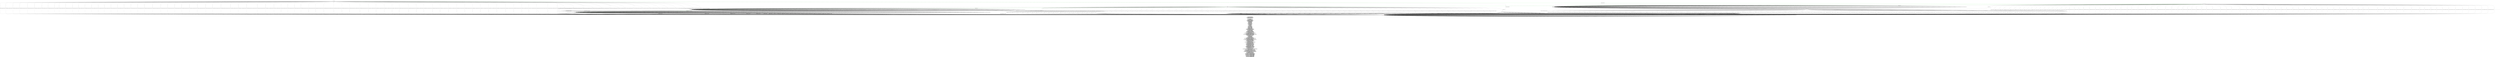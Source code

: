 digraph g {

    labelloc = "b"
    label = "Server/Client: Bitvise 9.43
    Protocol Stage: TRANSPORT
KEX Algorithm: ecdh-sha2-nistp256
Strict KEX enabled: true

 Messages used during testing: 
MSG_DEBUG
MSG_KEX_DH_GEX_GROUP
MSG_KEX_DH_GEX_INIT
MSG_KEX_DH_GEX_OLD_REQUEST
MSG_KEX_DH_GEX_REPLY
MSG_KEX_DH_GEX_REQUEST
MSG_KEXDH_INIT
MSG_KEXDH_REPLY
MSG_DISCONNECT
MSG_KEX_ECDH_INIT
MSG_KEX_ECDH_REPLY
MSG_EXT_INFO
MSG_KEX_HBR_INIT
MSG_KEX_HBR_REPLY
MSG_IGNORE
MSG_KEXINIT
MSG_NEWCOMPRESS
MSG_NEWKEYS
MSG_PING_OPENSSH
MSG_PONG_OPENSSH
MSG_KEX_RSA_DONE
MSG_KEX_RSA_PUBKEY
MSG_KEX_RSA_SECRET
MSG_SERVICE_ACCEPT
MSG_SERVICE_REQUEST_USERAUTH
MSG_SERVICE_REQUEST_CONNECTION
MSG_UNIMPLEMENTED
MSG_USERAUTH_BANNER
MSG_USERAUTH_FAILURE
MSG_USERAUTH_INFO_REQUEST
MSG_USERAUTH_INFO_RESPONSE
MSG_USERAUTH_PASSWD_CHANGEREQ
MSG_USERAUTH_PK_OK
MSG_USERAUTH_REQUEST_HOSTBASED
MSG_USERAUTH_REQUEST_KEYBOARD_INTERACTIVE
MSG_USERAUTH_REQUEST_NONE
MSG_USERAUTH_REQUEST_PASSWORD
MSG_USERAUTH_REQUEST_PUBLICKEY_HOSTBOUND_OPENSSH
MSG_USERAUTH_REQUEST_PUBLICKEY
MSG_USERAUTH_REQUEST_UNKNOWN
MSG_USERAUTH_SUCCESS
MSG_CHANNEL_CLOSE
MSG_CHANNEL_DATA
MSG_CHANNEL_EOF
MSG_CHANNEL_EXTENDED_DATA
MSG_CHANNEL_FAILURE
MSG_CHANNEL_OPEN_CONFIRMATION
MSG_CHANNEL_OPEN_DIRECT_STREAMLOCAL_OPENSSH
MSG_CHANNEL_OPEN_DIRECT_TCPIP
MSG_CHANNEL_OPEN_FAILURE
MSG_CHANNEL_OPEN_FORWARDED_STREAMLOCAL_OPENSSH
MSG_CHANNEL_OPEN_FORWARDED_TCPIP
MSG_CHANNEL_OPEN_SESSION
MSG_CHANNEL_OPEN_TUN_OPENSSH
MSG_CHANNEL_OPEN_UNKNOWN
MSG_CHANNEL_OPEN_X11
MSG_CHANNEL_REQUEST_AUTH_AGENT_OPENSSH
MSG_CHANNEL_REQUEST_BREAK
MSG_CHANNEL_REQUEST_ENV
MSG_CHANNEL_REQUEST_EOW_OPENSSH
MSG_CHANNEL_REQUEST_EXEC
MSG_CHANNEL_REQUEST_EXIT_SIGNAL
MSG_CHANNEL_REQUEST_EXIT_STATUS
MSG_CHANNEL_REQUEST_PTY_REQ
MSG_CHANNEL_REQUEST_SHELL
MSG_CHANNEL_REQUEST_SIGNAL
MSG_CHANNEL_REQUEST_SUBSYSTEM
MSG_CHANNEL_REQUEST_UNKNOWN
MSG_CHANNEL_REQUEST_WINDOW_CHANGE
MSG_CHANNEL_REQUEST_X11_REQ
MSG_CHANNEL_REQUEST_XON_XOFF
MSG_CHANNEL_SUCCESS
MSG_CHANNEL_WINDOW_ADJUST
MSG_GLOBAL_REQUEST_CANCEL_STREAMLOCAL_FORWARD_OPENSSH
MSG_GLOBAL_REQUEST_CANCEL_TCPIP_FORWARD
MSG_REQUEST_FAILURE
MSG_GLOBAL_REQUEST_HOSTKEYS_OPENSSH
MSG_GLOBAL_REQUEST_HOSTKEYS_PROVE_OPENSSH
MSG_GLOBAL_REQUEST_NO_MORE_SESSIONS_OPENSSH
MSG_GLOBAL_REQUEST_STREAMLOCAL_FORWARD_OPENSSH
MSG_REQUEST_SUCCESS
MSG_GLOBAL_REQUEST_TCPIP_FORWARD
MSG_GLOBAL_REQUEST_UNKNOWN
MSG_UNKNOWN_ID_RESERVED_0
MSG_UNKNOWN_ID_TRANSPORT_GENERIC
MSG_UNKNOWN_ID_ALGORITHM_NEGOTIATION
MSG_UNKNOWN_ID_KEY_EXCHANGE_SPECIFIC
MSG_UNKNOWN_ID_USERAUTH_GENERIC
MSG_UNKNOWN_ID_USERAUTH_SPECIFIC
MSG_UNKNOWN_ID_CONNECTION_GENERIC
MSG_UNKNOWN_ID_CHANNEL_RELATED
MSG_UNKNOWN_ID_RESERVED_CLIENT
MSG_UNKNOWN_ID_RESERVED_PRIVATE
"
    fontsize = 30
    edge[decorate="true"]

	s0 [shape="circle" width="2.3" label="Protocol Version Exchanged
(s0

SocketState: [UP]" fixedsize="true" height="2.3"];
	s1 [shape="circle" width="2.3" label="KEX: Algorithms Negotiated
(s1

SocketState: [UP]" fixedsize="true" height="2.3"];
	s2 [shape="circle" width="2.3" label="Unknown State (s2)

SocketState: [UP]" fixedsize="true" height="2.3"];
	s3 [shape="circle" color="RED" width="2.3" label="TCP Closed
(s3

SocketState: [CLOSED]" fixedsize="true" height="2.3"];
	s4 [shape="circle" width="2.3" label="KEX: Keys Derived
(s4

SocketState: [UP]" fixedsize="true" height="2.3"];
	s5 [shape="circle" width="2.3" label="KEX Completed
(s5

SocketState: [UP]" fixedsize="true" height="2.3"];
	s6 [shape="circle" width="2.3" label="Protocol Completed
(s6

SocketState: [UP]" fixedsize="true" height="2.3"];
	s7 [shape="circle" width="2.3" label="Unknown State (s7)

SocketState: [UP]" fixedsize="true" height="2.3"];
	s8 [shape="circle" width="2.3" label="Unknown State (s8)

SocketState: [UP]" fixedsize="true" height="2.3"];
	s0 -> s3 [label="MSG_DEBUG / KeyExchangeInitMessage,DisconnectMessage"];
	s0 -> s3 [label="MSG_KEX_DH_GEX_GROUP / KeyExchangeInitMessage,DisconnectMessage"];
	s0 -> s3 [label="MSG_KEX_DH_GEX_INIT / KeyExchangeInitMessage,DisconnectMessage"];
	s0 -> s3 [label="MSG_KEX_DH_GEX_OLD_REQUEST / KeyExchangeInitMessage,DisconnectMessage"];
	s0 -> s3 [label="MSG_KEX_DH_GEX_REPLY / KeyExchangeInitMessage,DisconnectMessage"];
	s0 -> s3 [label="MSG_KEX_DH_GEX_REQUEST / KeyExchangeInitMessage,DisconnectMessage"];
	s0 -> s3 [label="MSG_KEXDH_INIT / KeyExchangeInitMessage,DisconnectMessage"];
	s0 -> s3 [label="MSG_KEXDH_REPLY / KeyExchangeInitMessage,DisconnectMessage"];
	s0 -> s3 [label="MSG_DISCONNECT / KeyExchangeInitMessage"];
	s0 -> s3 [label="MSG_KEX_ECDH_INIT / KeyExchangeInitMessage,DisconnectMessage"];
	s0 -> s3 [label="MSG_KEX_ECDH_REPLY / KeyExchangeInitMessage,DisconnectMessage"];
	s0 -> s3 [label="MSG_EXT_INFO / KeyExchangeInitMessage,DisconnectMessage"];
	s0 -> s3 [label="MSG_KEX_HBR_INIT / KeyExchangeInitMessage,DisconnectMessage"];
	s0 -> s3 [label="MSG_KEX_HBR_REPLY / KeyExchangeInitMessage,DisconnectMessage"];
	s0 -> s7 [label="MSG_IGNORE / KeyExchangeInitMessage"];
	s0 -> s1 [color="GREEN" style="bold" label="MSG_KEXINIT / KeyExchangeInitMessage"];
	s0 -> s3 [label="MSG_NEWCOMPRESS / KeyExchangeInitMessage,DisconnectMessage"];
	s0 -> s3 [label="MSG_NEWKEYS / KeyExchangeInitMessage,DisconnectMessage"];
	s0 -> s3 [label="MSG_PING_OPENSSH / KeyExchangeInitMessage,DisconnectMessage"];
	s0 -> s3 [label="MSG_PONG_OPENSSH / KeyExchangeInitMessage,DisconnectMessage"];
	s0 -> s3 [label="MSG_KEX_RSA_DONE / KeyExchangeInitMessage,DisconnectMessage"];
	s0 -> s3 [label="MSG_KEX_RSA_PUBKEY / KeyExchangeInitMessage,DisconnectMessage"];
	s0 -> s3 [label="MSG_KEX_RSA_SECRET / KeyExchangeInitMessage,DisconnectMessage"];
	s0 -> s3 [label="MSG_SERVICE_ACCEPT / KeyExchangeInitMessage,DisconnectMessage"];
	s0 -> s3 [label="MSG_SERVICE_REQUEST_USERAUTH / KeyExchangeInitMessage,DisconnectMessage"];
	s0 -> s3 [label="MSG_SERVICE_REQUEST_CONNECTION / KeyExchangeInitMessage,DisconnectMessage"];
	s0 -> s3 [label="MSG_UNIMPLEMENTED / KeyExchangeInitMessage,DisconnectMessage"];
	s0 -> s3 [label="MSG_USERAUTH_BANNER / KeyExchangeInitMessage,DisconnectMessage"];
	s0 -> s3 [label="MSG_USERAUTH_FAILURE / KeyExchangeInitMessage,DisconnectMessage"];
	s0 -> s3 [label="MSG_USERAUTH_INFO_REQUEST / KeyExchangeInitMessage,DisconnectMessage"];
	s0 -> s3 [label="MSG_USERAUTH_INFO_RESPONSE / KeyExchangeInitMessage,DisconnectMessage"];
	s0 -> s3 [label="MSG_USERAUTH_PASSWD_CHANGEREQ / KeyExchangeInitMessage,DisconnectMessage"];
	s0 -> s3 [label="MSG_USERAUTH_PK_OK / KeyExchangeInitMessage,DisconnectMessage"];
	s0 -> s3 [label="MSG_USERAUTH_REQUEST_HOSTBASED / KeyExchangeInitMessage,DisconnectMessage"];
	s0 -> s3 [label="MSG_USERAUTH_REQUEST_KEYBOARD_INTERACTIVE / KeyExchangeInitMessage,DisconnectMessage"];
	s0 -> s3 [label="MSG_USERAUTH_REQUEST_NONE / KeyExchangeInitMessage,DisconnectMessage"];
	s0 -> s3 [label="MSG_USERAUTH_REQUEST_PASSWORD / KeyExchangeInitMessage,DisconnectMessage"];
	s0 -> s3 [label="MSG_USERAUTH_REQUEST_PUBLICKEY_HOSTBOUND_OPENSSH / KeyExchangeInitMessage,DisconnectMessage"];
	s0 -> s3 [label="MSG_USERAUTH_REQUEST_PUBLICKEY / KeyExchangeInitMessage,DisconnectMessage"];
	s0 -> s3 [label="MSG_USERAUTH_REQUEST_UNKNOWN / KeyExchangeInitMessage,DisconnectMessage"];
	s0 -> s3 [label="MSG_USERAUTH_SUCCESS / KeyExchangeInitMessage,DisconnectMessage"];
	s0 -> s3 [label="MSG_CHANNEL_CLOSE / KeyExchangeInitMessage,DisconnectMessage"];
	s0 -> s3 [label="MSG_CHANNEL_DATA / KeyExchangeInitMessage,DisconnectMessage"];
	s0 -> s3 [label="MSG_CHANNEL_EOF / KeyExchangeInitMessage,DisconnectMessage"];
	s0 -> s3 [label="MSG_CHANNEL_EXTENDED_DATA / KeyExchangeInitMessage,DisconnectMessage"];
	s0 -> s3 [label="MSG_CHANNEL_FAILURE / KeyExchangeInitMessage,DisconnectMessage"];
	s0 -> s3 [label="MSG_CHANNEL_OPEN_CONFIRMATION / KeyExchangeInitMessage,DisconnectMessage"];
	s0 -> s3 [label="MSG_CHANNEL_OPEN_DIRECT_STREAMLOCAL_OPENSSH / KeyExchangeInitMessage,DisconnectMessage"];
	s0 -> s3 [label="MSG_CHANNEL_OPEN_DIRECT_TCPIP / KeyExchangeInitMessage,DisconnectMessage"];
	s0 -> s3 [label="MSG_CHANNEL_OPEN_FAILURE / KeyExchangeInitMessage,DisconnectMessage"];
	s0 -> s3 [label="MSG_CHANNEL_OPEN_FORWARDED_STREAMLOCAL_OPENSSH / KeyExchangeInitMessage,DisconnectMessage"];
	s0 -> s3 [label="MSG_CHANNEL_OPEN_FORWARDED_TCPIP / KeyExchangeInitMessage,DisconnectMessage"];
	s0 -> s3 [label="MSG_CHANNEL_OPEN_SESSION / KeyExchangeInitMessage,DisconnectMessage"];
	s0 -> s3 [label="MSG_CHANNEL_OPEN_TUN_OPENSSH / KeyExchangeInitMessage,DisconnectMessage"];
	s0 -> s3 [label="MSG_CHANNEL_OPEN_UNKNOWN / KeyExchangeInitMessage,DisconnectMessage"];
	s0 -> s3 [label="MSG_CHANNEL_OPEN_X11 / KeyExchangeInitMessage,DisconnectMessage"];
	s0 -> s3 [label="MSG_CHANNEL_REQUEST_AUTH_AGENT_OPENSSH / KeyExchangeInitMessage,DisconnectMessage"];
	s0 -> s3 [label="MSG_CHANNEL_REQUEST_BREAK / KeyExchangeInitMessage,DisconnectMessage"];
	s0 -> s3 [label="MSG_CHANNEL_REQUEST_ENV / KeyExchangeInitMessage,DisconnectMessage"];
	s0 -> s3 [label="MSG_CHANNEL_REQUEST_EOW_OPENSSH / KeyExchangeInitMessage,DisconnectMessage"];
	s0 -> s3 [label="MSG_CHANNEL_REQUEST_EXEC / KeyExchangeInitMessage,DisconnectMessage"];
	s0 -> s3 [label="MSG_CHANNEL_REQUEST_EXIT_SIGNAL / KeyExchangeInitMessage,DisconnectMessage"];
	s0 -> s3 [label="MSG_CHANNEL_REQUEST_EXIT_STATUS / KeyExchangeInitMessage,DisconnectMessage"];
	s0 -> s3 [label="MSG_CHANNEL_REQUEST_PTY_REQ / KeyExchangeInitMessage,DisconnectMessage"];
	s0 -> s3 [label="MSG_CHANNEL_REQUEST_SHELL / KeyExchangeInitMessage,DisconnectMessage"];
	s0 -> s3 [label="MSG_CHANNEL_REQUEST_SIGNAL / KeyExchangeInitMessage,DisconnectMessage"];
	s0 -> s3 [label="MSG_CHANNEL_REQUEST_SUBSYSTEM / KeyExchangeInitMessage,DisconnectMessage"];
	s0 -> s3 [label="MSG_CHANNEL_REQUEST_UNKNOWN / KeyExchangeInitMessage,DisconnectMessage"];
	s0 -> s3 [label="MSG_CHANNEL_REQUEST_WINDOW_CHANGE / KeyExchangeInitMessage,DisconnectMessage"];
	s0 -> s3 [label="MSG_CHANNEL_REQUEST_X11_REQ / KeyExchangeInitMessage,DisconnectMessage"];
	s0 -> s3 [label="MSG_CHANNEL_REQUEST_XON_XOFF / KeyExchangeInitMessage,DisconnectMessage"];
	s0 -> s3 [label="MSG_CHANNEL_SUCCESS / KeyExchangeInitMessage,DisconnectMessage"];
	s0 -> s3 [label="MSG_CHANNEL_WINDOW_ADJUST / KeyExchangeInitMessage,DisconnectMessage"];
	s0 -> s3 [label="MSG_GLOBAL_REQUEST_CANCEL_STREAMLOCAL_FORWARD_OPENSSH / KeyExchangeInitMessage,DisconnectMessage"];
	s0 -> s3 [label="MSG_GLOBAL_REQUEST_CANCEL_TCPIP_FORWARD / KeyExchangeInitMessage,DisconnectMessage"];
	s0 -> s3 [label="MSG_REQUEST_FAILURE / KeyExchangeInitMessage,DisconnectMessage"];
	s0 -> s3 [label="MSG_GLOBAL_REQUEST_HOSTKEYS_OPENSSH / KeyExchangeInitMessage,DisconnectMessage"];
	s0 -> s3 [label="MSG_GLOBAL_REQUEST_HOSTKEYS_PROVE_OPENSSH / KeyExchangeInitMessage,DisconnectMessage"];
	s0 -> s3 [label="MSG_GLOBAL_REQUEST_NO_MORE_SESSIONS_OPENSSH / KeyExchangeInitMessage,DisconnectMessage"];
	s0 -> s3 [label="MSG_GLOBAL_REQUEST_STREAMLOCAL_FORWARD_OPENSSH / KeyExchangeInitMessage,DisconnectMessage"];
	s0 -> s3 [label="MSG_REQUEST_SUCCESS / KeyExchangeInitMessage,DisconnectMessage"];
	s0 -> s3 [label="MSG_GLOBAL_REQUEST_TCPIP_FORWARD / KeyExchangeInitMessage,DisconnectMessage"];
	s0 -> s3 [label="MSG_GLOBAL_REQUEST_UNKNOWN / KeyExchangeInitMessage,DisconnectMessage"];
	s0 -> s3 [label="MSG_UNKNOWN_ID_RESERVED_0 / KeyExchangeInitMessage,DisconnectMessage"];
	s0 -> s3 [label="MSG_UNKNOWN_ID_TRANSPORT_GENERIC / KeyExchangeInitMessage,DisconnectMessage"];
	s0 -> s3 [label="MSG_UNKNOWN_ID_ALGORITHM_NEGOTIATION / KeyExchangeInitMessage,DisconnectMessage"];
	s0 -> s3 [label="MSG_UNKNOWN_ID_KEY_EXCHANGE_SPECIFIC / KeyExchangeInitMessage,DisconnectMessage"];
	s0 -> s3 [label="MSG_UNKNOWN_ID_USERAUTH_GENERIC / KeyExchangeInitMessage,DisconnectMessage"];
	s0 -> s3 [label="MSG_UNKNOWN_ID_USERAUTH_SPECIFIC / KeyExchangeInitMessage,DisconnectMessage"];
	s0 -> s3 [label="MSG_UNKNOWN_ID_CONNECTION_GENERIC / KeyExchangeInitMessage,DisconnectMessage"];
	s0 -> s3 [label="MSG_UNKNOWN_ID_CHANNEL_RELATED / KeyExchangeInitMessage,DisconnectMessage"];
	s0 -> s3 [label="MSG_UNKNOWN_ID_RESERVED_CLIENT / KeyExchangeInitMessage,DisconnectMessage"];
	s0 -> s3 [label="MSG_UNKNOWN_ID_RESERVED_PRIVATE / KeyExchangeInitMessage,DisconnectMessage"];
	s1 -> s3 [label="MSG_DEBUG / DisconnectMessage"];
	s1 -> s3 [label="MSG_KEX_DH_GEX_GROUP / DisconnectMessage"];
	s1 -> s3 [label="MSG_KEX_DH_GEX_INIT / DisconnectMessage"];
	s1 -> s3 [label="MSG_KEX_DH_GEX_OLD_REQUEST / DisconnectMessage"];
	s1 -> s3 [label="MSG_KEX_DH_GEX_REPLY / DisconnectMessage"];
	s1 -> s3 [label="MSG_KEX_DH_GEX_REQUEST / DisconnectMessage"];
	s1 -> s3 [label="MSG_KEXDH_INIT / DisconnectMessage"];
	s1 -> s3 [label="MSG_KEXDH_REPLY / DisconnectMessage"];
	s1 -> s3 [label="MSG_DISCONNECT / [No output]"];
	s1 -> s4 [color="GREEN" style="bold" label="MSG_KEX_ECDH_INIT / EcdhKeyExchangeReplyMessage,NewKeysMessage"];
	s1 -> s3 [label="MSG_KEX_ECDH_REPLY / DisconnectMessage"];
	s1 -> s3 [label="MSG_EXT_INFO / DisconnectMessage"];
	s1 -> s3 [label="MSG_KEX_HBR_INIT / DisconnectMessage"];
	s1 -> s3 [label="MSG_KEX_HBR_REPLY / DisconnectMessage"];
	s1 -> s8 [label="MSG_IGNORE / [No output]"];
	s1 -> s3 [label="MSG_KEXINIT / DisconnectMessage"];
	s1 -> s3 [label="MSG_NEWCOMPRESS / DisconnectMessage"];
	s1 -> s2 [label="MSG_NEWKEYS / [No output]"];
	s1 -> s3 [label="MSG_PING_OPENSSH / DisconnectMessage"];
	s1 -> s3 [label="MSG_PONG_OPENSSH / DisconnectMessage"];
	s1 -> s3 [label="MSG_KEX_RSA_DONE / DisconnectMessage"];
	s1 -> s3 [label="MSG_KEX_RSA_PUBKEY / DisconnectMessage"];
	s1 -> s3 [label="MSG_KEX_RSA_SECRET / DisconnectMessage"];
	s1 -> s3 [label="MSG_SERVICE_ACCEPT / DisconnectMessage"];
	s1 -> s3 [label="MSG_SERVICE_REQUEST_USERAUTH / DisconnectMessage"];
	s1 -> s3 [label="MSG_SERVICE_REQUEST_CONNECTION / DisconnectMessage"];
	s1 -> s3 [label="MSG_UNIMPLEMENTED / DisconnectMessage"];
	s1 -> s3 [label="MSG_USERAUTH_BANNER / DisconnectMessage"];
	s1 -> s3 [label="MSG_USERAUTH_FAILURE / DisconnectMessage"];
	s1 -> s3 [label="MSG_USERAUTH_INFO_REQUEST / DisconnectMessage"];
	s1 -> s3 [label="MSG_USERAUTH_INFO_RESPONSE / DisconnectMessage"];
	s1 -> s3 [label="MSG_USERAUTH_PASSWD_CHANGEREQ / DisconnectMessage"];
	s1 -> s3 [label="MSG_USERAUTH_PK_OK / DisconnectMessage"];
	s1 -> s3 [label="MSG_USERAUTH_REQUEST_HOSTBASED / DisconnectMessage"];
	s1 -> s3 [label="MSG_USERAUTH_REQUEST_KEYBOARD_INTERACTIVE / DisconnectMessage"];
	s1 -> s3 [label="MSG_USERAUTH_REQUEST_NONE / DisconnectMessage"];
	s1 -> s3 [label="MSG_USERAUTH_REQUEST_PASSWORD / DisconnectMessage"];
	s1 -> s3 [label="MSG_USERAUTH_REQUEST_PUBLICKEY_HOSTBOUND_OPENSSH / DisconnectMessage"];
	s1 -> s3 [label="MSG_USERAUTH_REQUEST_PUBLICKEY / DisconnectMessage"];
	s1 -> s3 [label="MSG_USERAUTH_REQUEST_UNKNOWN / DisconnectMessage"];
	s1 -> s3 [label="MSG_USERAUTH_SUCCESS / DisconnectMessage"];
	s1 -> s3 [label="MSG_CHANNEL_CLOSE / DisconnectMessage"];
	s1 -> s3 [label="MSG_CHANNEL_DATA / DisconnectMessage"];
	s1 -> s3 [label="MSG_CHANNEL_EOF / DisconnectMessage"];
	s1 -> s3 [label="MSG_CHANNEL_EXTENDED_DATA / DisconnectMessage"];
	s1 -> s3 [label="MSG_CHANNEL_FAILURE / DisconnectMessage"];
	s1 -> s3 [label="MSG_CHANNEL_OPEN_CONFIRMATION / DisconnectMessage"];
	s1 -> s3 [label="MSG_CHANNEL_OPEN_DIRECT_STREAMLOCAL_OPENSSH / DisconnectMessage"];
	s1 -> s3 [label="MSG_CHANNEL_OPEN_DIRECT_TCPIP / DisconnectMessage"];
	s1 -> s3 [label="MSG_CHANNEL_OPEN_FAILURE / DisconnectMessage"];
	s1 -> s3 [label="MSG_CHANNEL_OPEN_FORWARDED_STREAMLOCAL_OPENSSH / DisconnectMessage"];
	s1 -> s3 [label="MSG_CHANNEL_OPEN_FORWARDED_TCPIP / DisconnectMessage"];
	s1 -> s3 [label="MSG_CHANNEL_OPEN_SESSION / DisconnectMessage"];
	s1 -> s3 [label="MSG_CHANNEL_OPEN_TUN_OPENSSH / DisconnectMessage"];
	s1 -> s3 [label="MSG_CHANNEL_OPEN_UNKNOWN / DisconnectMessage"];
	s1 -> s3 [label="MSG_CHANNEL_OPEN_X11 / DisconnectMessage"];
	s1 -> s3 [label="MSG_CHANNEL_REQUEST_AUTH_AGENT_OPENSSH / DisconnectMessage"];
	s1 -> s3 [label="MSG_CHANNEL_REQUEST_BREAK / DisconnectMessage"];
	s1 -> s3 [label="MSG_CHANNEL_REQUEST_ENV / DisconnectMessage"];
	s1 -> s3 [label="MSG_CHANNEL_REQUEST_EOW_OPENSSH / DisconnectMessage"];
	s1 -> s3 [label="MSG_CHANNEL_REQUEST_EXEC / DisconnectMessage"];
	s1 -> s3 [label="MSG_CHANNEL_REQUEST_EXIT_SIGNAL / DisconnectMessage"];
	s1 -> s3 [label="MSG_CHANNEL_REQUEST_EXIT_STATUS / DisconnectMessage"];
	s1 -> s3 [label="MSG_CHANNEL_REQUEST_PTY_REQ / DisconnectMessage"];
	s1 -> s3 [label="MSG_CHANNEL_REQUEST_SHELL / DisconnectMessage"];
	s1 -> s3 [label="MSG_CHANNEL_REQUEST_SIGNAL / DisconnectMessage"];
	s1 -> s3 [label="MSG_CHANNEL_REQUEST_SUBSYSTEM / DisconnectMessage"];
	s1 -> s3 [label="MSG_CHANNEL_REQUEST_UNKNOWN / DisconnectMessage"];
	s1 -> s3 [label="MSG_CHANNEL_REQUEST_WINDOW_CHANGE / DisconnectMessage"];
	s1 -> s3 [label="MSG_CHANNEL_REQUEST_X11_REQ / DisconnectMessage"];
	s1 -> s3 [label="MSG_CHANNEL_REQUEST_XON_XOFF / DisconnectMessage"];
	s1 -> s3 [label="MSG_CHANNEL_SUCCESS / DisconnectMessage"];
	s1 -> s3 [label="MSG_CHANNEL_WINDOW_ADJUST / DisconnectMessage"];
	s1 -> s3 [label="MSG_GLOBAL_REQUEST_CANCEL_STREAMLOCAL_FORWARD_OPENSSH / DisconnectMessage"];
	s1 -> s3 [label="MSG_GLOBAL_REQUEST_CANCEL_TCPIP_FORWARD / DisconnectMessage"];
	s1 -> s3 [label="MSG_REQUEST_FAILURE / DisconnectMessage"];
	s1 -> s3 [label="MSG_GLOBAL_REQUEST_HOSTKEYS_OPENSSH / DisconnectMessage"];
	s1 -> s3 [label="MSG_GLOBAL_REQUEST_HOSTKEYS_PROVE_OPENSSH / DisconnectMessage"];
	s1 -> s3 [label="MSG_GLOBAL_REQUEST_NO_MORE_SESSIONS_OPENSSH / DisconnectMessage"];
	s1 -> s3 [label="MSG_GLOBAL_REQUEST_STREAMLOCAL_FORWARD_OPENSSH / DisconnectMessage"];
	s1 -> s3 [label="MSG_REQUEST_SUCCESS / DisconnectMessage"];
	s1 -> s3 [label="MSG_GLOBAL_REQUEST_TCPIP_FORWARD / DisconnectMessage"];
	s1 -> s3 [label="MSG_GLOBAL_REQUEST_UNKNOWN / DisconnectMessage"];
	s1 -> s3 [label="MSG_UNKNOWN_ID_RESERVED_0 / DisconnectMessage"];
	s1 -> s3 [label="MSG_UNKNOWN_ID_TRANSPORT_GENERIC / DisconnectMessage"];
	s1 -> s3 [label="MSG_UNKNOWN_ID_ALGORITHM_NEGOTIATION / DisconnectMessage"];
	s1 -> s3 [label="MSG_UNKNOWN_ID_KEY_EXCHANGE_SPECIFIC / DisconnectMessage"];
	s1 -> s3 [label="MSG_UNKNOWN_ID_USERAUTH_GENERIC / DisconnectMessage"];
	s1 -> s3 [label="MSG_UNKNOWN_ID_USERAUTH_SPECIFIC / DisconnectMessage"];
	s1 -> s3 [label="MSG_UNKNOWN_ID_CONNECTION_GENERIC / DisconnectMessage"];
	s1 -> s3 [label="MSG_UNKNOWN_ID_CHANNEL_RELATED / DisconnectMessage"];
	s1 -> s3 [label="MSG_UNKNOWN_ID_RESERVED_CLIENT / DisconnectMessage"];
	s1 -> s3 [label="MSG_UNKNOWN_ID_RESERVED_PRIVATE / DisconnectMessage"];
	s2 -> s2 [label="MSG_DEBUG / [No output]"];
	s2 -> s2 [label="MSG_KEX_DH_GEX_GROUP / [No output]"];
	s2 -> s2 [label="MSG_KEX_DH_GEX_INIT / [No output]"];
	s2 -> s2 [label="MSG_KEX_DH_GEX_OLD_REQUEST / [No output]"];
	s2 -> s2 [label="MSG_KEX_DH_GEX_REPLY / [No output]"];
	s2 -> s2 [label="MSG_KEX_DH_GEX_REQUEST / [No output]"];
	s2 -> s2 [label="MSG_KEXDH_INIT / [No output]"];
	s2 -> s2 [label="MSG_KEXDH_REPLY / [No output]"];
	s2 -> s2 [label="MSG_DISCONNECT / [No output]"];
	s2 -> s2 [label="MSG_KEX_ECDH_INIT / [No output]"];
	s2 -> s2 [label="MSG_KEX_ECDH_REPLY / [No output]"];
	s2 -> s2 [label="MSG_EXT_INFO / [No output]"];
	s2 -> s2 [label="MSG_KEX_HBR_INIT / [No output]"];
	s2 -> s2 [label="MSG_KEX_HBR_REPLY / [No output]"];
	s2 -> s2 [label="MSG_IGNORE / [No output]"];
	s2 -> s2 [label="MSG_KEXINIT / [No output]"];
	s2 -> s2 [label="MSG_NEWCOMPRESS / [No output]"];
	s2 -> s2 [label="MSG_NEWKEYS / [No output]"];
	s2 -> s2 [label="MSG_PING_OPENSSH / [No output]"];
	s2 -> s2 [label="MSG_PONG_OPENSSH / [No output]"];
	s2 -> s2 [label="MSG_KEX_RSA_DONE / [No output]"];
	s2 -> s2 [label="MSG_KEX_RSA_PUBKEY / [No output]"];
	s2 -> s2 [label="MSG_KEX_RSA_SECRET / [No output]"];
	s2 -> s2 [label="MSG_SERVICE_ACCEPT / [No output]"];
	s2 -> s2 [label="MSG_SERVICE_REQUEST_USERAUTH / [No output]"];
	s2 -> s2 [label="MSG_SERVICE_REQUEST_CONNECTION / [No output]"];
	s2 -> s2 [label="MSG_UNIMPLEMENTED / [No output]"];
	s2 -> s2 [label="MSG_USERAUTH_BANNER / [No output]"];
	s2 -> s2 [label="MSG_USERAUTH_FAILURE / [No output]"];
	s2 -> s2 [label="MSG_USERAUTH_INFO_REQUEST / [No output]"];
	s2 -> s2 [label="MSG_USERAUTH_INFO_RESPONSE / [No output]"];
	s2 -> s2 [label="MSG_USERAUTH_PASSWD_CHANGEREQ / [No output]"];
	s2 -> s2 [label="MSG_USERAUTH_PK_OK / [No output]"];
	s2 -> s2 [label="MSG_USERAUTH_REQUEST_HOSTBASED / [No output]"];
	s2 -> s2 [label="MSG_USERAUTH_REQUEST_KEYBOARD_INTERACTIVE / [No output]"];
	s2 -> s2 [label="MSG_USERAUTH_REQUEST_NONE / [No output]"];
	s2 -> s2 [label="MSG_USERAUTH_REQUEST_PASSWORD / [No output]"];
	s2 -> s2 [label="MSG_USERAUTH_REQUEST_PUBLICKEY_HOSTBOUND_OPENSSH / [No output]"];
	s2 -> s2 [label="MSG_USERAUTH_REQUEST_PUBLICKEY / [No output]"];
	s2 -> s2 [label="MSG_USERAUTH_REQUEST_UNKNOWN / [No output]"];
	s2 -> s2 [label="MSG_USERAUTH_SUCCESS / [No output]"];
	s2 -> s2 [label="MSG_CHANNEL_CLOSE / [No output]"];
	s2 -> s2 [label="MSG_CHANNEL_DATA / [No output]"];
	s2 -> s2 [label="MSG_CHANNEL_EOF / [No output]"];
	s2 -> s2 [label="MSG_CHANNEL_EXTENDED_DATA / [No output]"];
	s2 -> s2 [label="MSG_CHANNEL_FAILURE / [No output]"];
	s2 -> s2 [label="MSG_CHANNEL_OPEN_CONFIRMATION / [No output]"];
	s2 -> s2 [label="MSG_CHANNEL_OPEN_DIRECT_STREAMLOCAL_OPENSSH / [No output]"];
	s2 -> s2 [label="MSG_CHANNEL_OPEN_DIRECT_TCPIP / [No output]"];
	s2 -> s2 [label="MSG_CHANNEL_OPEN_FAILURE / [No output]"];
	s2 -> s2 [label="MSG_CHANNEL_OPEN_FORWARDED_STREAMLOCAL_OPENSSH / [No output]"];
	s2 -> s2 [label="MSG_CHANNEL_OPEN_FORWARDED_TCPIP / [No output]"];
	s2 -> s2 [label="MSG_CHANNEL_OPEN_SESSION / [No output]"];
	s2 -> s2 [label="MSG_CHANNEL_OPEN_TUN_OPENSSH / [No output]"];
	s2 -> s2 [label="MSG_CHANNEL_OPEN_UNKNOWN / [No output]"];
	s2 -> s2 [label="MSG_CHANNEL_OPEN_X11 / [No output]"];
	s2 -> s2 [label="MSG_CHANNEL_REQUEST_AUTH_AGENT_OPENSSH / [No output]"];
	s2 -> s2 [label="MSG_CHANNEL_REQUEST_BREAK / [No output]"];
	s2 -> s2 [label="MSG_CHANNEL_REQUEST_ENV / [No output]"];
	s2 -> s2 [label="MSG_CHANNEL_REQUEST_EOW_OPENSSH / [No output]"];
	s2 -> s2 [label="MSG_CHANNEL_REQUEST_EXEC / [No output]"];
	s2 -> s2 [label="MSG_CHANNEL_REQUEST_EXIT_SIGNAL / [No output]"];
	s2 -> s2 [label="MSG_CHANNEL_REQUEST_EXIT_STATUS / [No output]"];
	s2 -> s2 [label="MSG_CHANNEL_REQUEST_PTY_REQ / [No output]"];
	s2 -> s2 [label="MSG_CHANNEL_REQUEST_SHELL / [No output]"];
	s2 -> s2 [label="MSG_CHANNEL_REQUEST_SIGNAL / [No output]"];
	s2 -> s2 [label="MSG_CHANNEL_REQUEST_SUBSYSTEM / [No output]"];
	s2 -> s2 [label="MSG_CHANNEL_REQUEST_UNKNOWN / [No output]"];
	s2 -> s2 [label="MSG_CHANNEL_REQUEST_WINDOW_CHANGE / [No output]"];
	s2 -> s2 [label="MSG_CHANNEL_REQUEST_X11_REQ / [No output]"];
	s2 -> s2 [label="MSG_CHANNEL_REQUEST_XON_XOFF / [No output]"];
	s2 -> s2 [label="MSG_CHANNEL_SUCCESS / [No output]"];
	s2 -> s2 [label="MSG_CHANNEL_WINDOW_ADJUST / [No output]"];
	s2 -> s2 [label="MSG_GLOBAL_REQUEST_CANCEL_STREAMLOCAL_FORWARD_OPENSSH / [No output]"];
	s2 -> s2 [label="MSG_GLOBAL_REQUEST_CANCEL_TCPIP_FORWARD / [No output]"];
	s2 -> s2 [label="MSG_REQUEST_FAILURE / [No output]"];
	s2 -> s2 [label="MSG_GLOBAL_REQUEST_HOSTKEYS_OPENSSH / [No output]"];
	s2 -> s2 [label="MSG_GLOBAL_REQUEST_HOSTKEYS_PROVE_OPENSSH / [No output]"];
	s2 -> s2 [label="MSG_GLOBAL_REQUEST_NO_MORE_SESSIONS_OPENSSH / [No output]"];
	s2 -> s2 [label="MSG_GLOBAL_REQUEST_STREAMLOCAL_FORWARD_OPENSSH / [No output]"];
	s2 -> s2 [label="MSG_REQUEST_SUCCESS / [No output]"];
	s2 -> s2 [label="MSG_GLOBAL_REQUEST_TCPIP_FORWARD / [No output]"];
	s2 -> s2 [label="MSG_GLOBAL_REQUEST_UNKNOWN / [No output]"];
	s2 -> s2 [label="MSG_UNKNOWN_ID_RESERVED_0 / [No output]"];
	s2 -> s2 [label="MSG_UNKNOWN_ID_TRANSPORT_GENERIC / [No output]"];
	s2 -> s2 [label="MSG_UNKNOWN_ID_ALGORITHM_NEGOTIATION / [No output]"];
	s2 -> s2 [label="MSG_UNKNOWN_ID_KEY_EXCHANGE_SPECIFIC / [No output]"];
	s2 -> s2 [label="MSG_UNKNOWN_ID_USERAUTH_GENERIC / [No output]"];
	s2 -> s2 [label="MSG_UNKNOWN_ID_USERAUTH_SPECIFIC / [No output]"];
	s2 -> s2 [label="MSG_UNKNOWN_ID_CONNECTION_GENERIC / [No output]"];
	s2 -> s2 [label="MSG_UNKNOWN_ID_CHANNEL_RELATED / [No output]"];
	s2 -> s2 [label="MSG_UNKNOWN_ID_RESERVED_CLIENT / [No output]"];
	s2 -> s2 [label="MSG_UNKNOWN_ID_RESERVED_PRIVATE / [No output]"];
	s3 -> s3 [label="MSG_DEBUG / [No output]"];
	s3 -> s3 [label="MSG_KEX_DH_GEX_GROUP / [No output]"];
	s3 -> s3 [label="MSG_KEX_DH_GEX_INIT / [No output]"];
	s3 -> s3 [label="MSG_KEX_DH_GEX_OLD_REQUEST / [No output]"];
	s3 -> s3 [label="MSG_KEX_DH_GEX_REPLY / [No output]"];
	s3 -> s3 [label="MSG_KEX_DH_GEX_REQUEST / [No output]"];
	s3 -> s3 [label="MSG_KEXDH_INIT / [No output]"];
	s3 -> s3 [label="MSG_KEXDH_REPLY / [No output]"];
	s3 -> s3 [label="MSG_DISCONNECT / [No output]"];
	s3 -> s3 [label="MSG_KEX_ECDH_INIT / [No output]"];
	s3 -> s3 [label="MSG_KEX_ECDH_REPLY / [No output]"];
	s3 -> s3 [label="MSG_EXT_INFO / [No output]"];
	s3 -> s3 [label="MSG_KEX_HBR_INIT / [No output]"];
	s3 -> s3 [label="MSG_KEX_HBR_REPLY / [No output]"];
	s3 -> s3 [label="MSG_IGNORE / [No output]"];
	s3 -> s3 [label="MSG_KEXINIT / [No output]"];
	s3 -> s3 [label="MSG_NEWCOMPRESS / [No output]"];
	s3 -> s3 [label="MSG_NEWKEYS / [No output]"];
	s3 -> s3 [label="MSG_PING_OPENSSH / [No output]"];
	s3 -> s3 [label="MSG_PONG_OPENSSH / [No output]"];
	s3 -> s3 [label="MSG_KEX_RSA_DONE / [No output]"];
	s3 -> s3 [label="MSG_KEX_RSA_PUBKEY / [No output]"];
	s3 -> s3 [label="MSG_KEX_RSA_SECRET / [No output]"];
	s3 -> s3 [label="MSG_SERVICE_ACCEPT / [No output]"];
	s3 -> s3 [label="MSG_SERVICE_REQUEST_USERAUTH / [No output]"];
	s3 -> s3 [label="MSG_SERVICE_REQUEST_CONNECTION / [No output]"];
	s3 -> s3 [label="MSG_UNIMPLEMENTED / [No output]"];
	s3 -> s3 [label="MSG_USERAUTH_BANNER / [No output]"];
	s3 -> s3 [label="MSG_USERAUTH_FAILURE / [No output]"];
	s3 -> s3 [label="MSG_USERAUTH_INFO_REQUEST / [No output]"];
	s3 -> s3 [label="MSG_USERAUTH_INFO_RESPONSE / [No output]"];
	s3 -> s3 [label="MSG_USERAUTH_PASSWD_CHANGEREQ / [No output]"];
	s3 -> s3 [label="MSG_USERAUTH_PK_OK / [No output]"];
	s3 -> s3 [label="MSG_USERAUTH_REQUEST_HOSTBASED / [No output]"];
	s3 -> s3 [label="MSG_USERAUTH_REQUEST_KEYBOARD_INTERACTIVE / [No output]"];
	s3 -> s3 [label="MSG_USERAUTH_REQUEST_NONE / [No output]"];
	s3 -> s3 [label="MSG_USERAUTH_REQUEST_PASSWORD / [No output]"];
	s3 -> s3 [label="MSG_USERAUTH_REQUEST_PUBLICKEY_HOSTBOUND_OPENSSH / [No output]"];
	s3 -> s3 [label="MSG_USERAUTH_REQUEST_PUBLICKEY / [No output]"];
	s3 -> s3 [label="MSG_USERAUTH_REQUEST_UNKNOWN / [No output]"];
	s3 -> s3 [label="MSG_USERAUTH_SUCCESS / [No output]"];
	s3 -> s3 [label="MSG_CHANNEL_CLOSE / [No output]"];
	s3 -> s3 [label="MSG_CHANNEL_DATA / [No output]"];
	s3 -> s3 [label="MSG_CHANNEL_EOF / [No output]"];
	s3 -> s3 [label="MSG_CHANNEL_EXTENDED_DATA / [No output]"];
	s3 -> s3 [label="MSG_CHANNEL_FAILURE / [No output]"];
	s3 -> s3 [label="MSG_CHANNEL_OPEN_CONFIRMATION / [No output]"];
	s3 -> s3 [label="MSG_CHANNEL_OPEN_DIRECT_STREAMLOCAL_OPENSSH / [No output]"];
	s3 -> s3 [label="MSG_CHANNEL_OPEN_DIRECT_TCPIP / [No output]"];
	s3 -> s3 [label="MSG_CHANNEL_OPEN_FAILURE / [No output]"];
	s3 -> s3 [label="MSG_CHANNEL_OPEN_FORWARDED_STREAMLOCAL_OPENSSH / [No output]"];
	s3 -> s3 [label="MSG_CHANNEL_OPEN_FORWARDED_TCPIP / [No output]"];
	s3 -> s3 [label="MSG_CHANNEL_OPEN_SESSION / [No output]"];
	s3 -> s3 [label="MSG_CHANNEL_OPEN_TUN_OPENSSH / [No output]"];
	s3 -> s3 [label="MSG_CHANNEL_OPEN_UNKNOWN / [No output]"];
	s3 -> s3 [label="MSG_CHANNEL_OPEN_X11 / [No output]"];
	s3 -> s3 [label="MSG_CHANNEL_REQUEST_AUTH_AGENT_OPENSSH / [No output]"];
	s3 -> s3 [label="MSG_CHANNEL_REQUEST_BREAK / [No output]"];
	s3 -> s3 [label="MSG_CHANNEL_REQUEST_ENV / [No output]"];
	s3 -> s3 [label="MSG_CHANNEL_REQUEST_EOW_OPENSSH / [No output]"];
	s3 -> s3 [label="MSG_CHANNEL_REQUEST_EXEC / [No output]"];
	s3 -> s3 [label="MSG_CHANNEL_REQUEST_EXIT_SIGNAL / [No output]"];
	s3 -> s3 [label="MSG_CHANNEL_REQUEST_EXIT_STATUS / [No output]"];
	s3 -> s3 [label="MSG_CHANNEL_REQUEST_PTY_REQ / [No output]"];
	s3 -> s3 [label="MSG_CHANNEL_REQUEST_SHELL / [No output]"];
	s3 -> s3 [label="MSG_CHANNEL_REQUEST_SIGNAL / [No output]"];
	s3 -> s3 [label="MSG_CHANNEL_REQUEST_SUBSYSTEM / [No output]"];
	s3 -> s3 [label="MSG_CHANNEL_REQUEST_UNKNOWN / [No output]"];
	s3 -> s3 [label="MSG_CHANNEL_REQUEST_WINDOW_CHANGE / [No output]"];
	s3 -> s3 [label="MSG_CHANNEL_REQUEST_X11_REQ / [No output]"];
	s3 -> s3 [label="MSG_CHANNEL_REQUEST_XON_XOFF / [No output]"];
	s3 -> s3 [label="MSG_CHANNEL_SUCCESS / [No output]"];
	s3 -> s3 [label="MSG_CHANNEL_WINDOW_ADJUST / [No output]"];
	s3 -> s3 [label="MSG_GLOBAL_REQUEST_CANCEL_STREAMLOCAL_FORWARD_OPENSSH / [No output]"];
	s3 -> s3 [label="MSG_GLOBAL_REQUEST_CANCEL_TCPIP_FORWARD / [No output]"];
	s3 -> s3 [label="MSG_REQUEST_FAILURE / [No output]"];
	s3 -> s3 [label="MSG_GLOBAL_REQUEST_HOSTKEYS_OPENSSH / [No output]"];
	s3 -> s3 [label="MSG_GLOBAL_REQUEST_HOSTKEYS_PROVE_OPENSSH / [No output]"];
	s3 -> s3 [label="MSG_GLOBAL_REQUEST_NO_MORE_SESSIONS_OPENSSH / [No output]"];
	s3 -> s3 [label="MSG_GLOBAL_REQUEST_STREAMLOCAL_FORWARD_OPENSSH / [No output]"];
	s3 -> s3 [label="MSG_REQUEST_SUCCESS / [No output]"];
	s3 -> s3 [label="MSG_GLOBAL_REQUEST_TCPIP_FORWARD / [No output]"];
	s3 -> s3 [label="MSG_GLOBAL_REQUEST_UNKNOWN / [No output]"];
	s3 -> s3 [label="MSG_UNKNOWN_ID_RESERVED_0 / [No output]"];
	s3 -> s3 [label="MSG_UNKNOWN_ID_TRANSPORT_GENERIC / [No output]"];
	s3 -> s3 [label="MSG_UNKNOWN_ID_ALGORITHM_NEGOTIATION / [No output]"];
	s3 -> s3 [label="MSG_UNKNOWN_ID_KEY_EXCHANGE_SPECIFIC / [No output]"];
	s3 -> s3 [label="MSG_UNKNOWN_ID_USERAUTH_GENERIC / [No output]"];
	s3 -> s3 [label="MSG_UNKNOWN_ID_USERAUTH_SPECIFIC / [No output]"];
	s3 -> s3 [label="MSG_UNKNOWN_ID_CONNECTION_GENERIC / [No output]"];
	s3 -> s3 [label="MSG_UNKNOWN_ID_CHANNEL_RELATED / [No output]"];
	s3 -> s3 [label="MSG_UNKNOWN_ID_RESERVED_CLIENT / [No output]"];
	s3 -> s3 [label="MSG_UNKNOWN_ID_RESERVED_PRIVATE / [No output]"];
	s4 -> s3 [label="MSG_DEBUG / DisconnectMessage"];
	s4 -> s3 [label="MSG_KEX_DH_GEX_GROUP / DisconnectMessage"];
	s4 -> s3 [label="MSG_KEX_DH_GEX_INIT / DisconnectMessage"];
	s4 -> s3 [label="MSG_KEX_DH_GEX_OLD_REQUEST / DisconnectMessage"];
	s4 -> s3 [label="MSG_KEX_DH_GEX_REPLY / DisconnectMessage"];
	s4 -> s3 [label="MSG_KEX_DH_GEX_REQUEST / DisconnectMessage"];
	s4 -> s3 [label="MSG_KEXDH_INIT / DisconnectMessage"];
	s4 -> s3 [label="MSG_KEXDH_REPLY / DisconnectMessage"];
	s4 -> s3 [label="MSG_DISCONNECT / [No output]"];
	s4 -> s3 [label="MSG_KEX_ECDH_INIT / DisconnectMessage"];
	s4 -> s3 [label="MSG_KEX_ECDH_REPLY / DisconnectMessage"];
	s4 -> s3 [label="MSG_EXT_INFO / DisconnectMessage"];
	s4 -> s3 [label="MSG_KEX_HBR_INIT / DisconnectMessage"];
	s4 -> s3 [label="MSG_KEX_HBR_REPLY / DisconnectMessage"];
	s4 -> s7 [label="MSG_IGNORE / [No output]"];
	s4 -> s3 [label="MSG_KEXINIT / DisconnectMessage"];
	s4 -> s3 [label="MSG_NEWCOMPRESS / DisconnectMessage"];
	s4 -> s5 [color="GREEN" style="bold" label="MSG_NEWKEYS / [No output]"];
	s4 -> s3 [label="MSG_PING_OPENSSH / DisconnectMessage"];
	s4 -> s3 [label="MSG_PONG_OPENSSH / DisconnectMessage"];
	s4 -> s3 [label="MSG_KEX_RSA_DONE / DisconnectMessage"];
	s4 -> s3 [label="MSG_KEX_RSA_PUBKEY / DisconnectMessage"];
	s4 -> s3 [label="MSG_KEX_RSA_SECRET / DisconnectMessage"];
	s4 -> s3 [label="MSG_SERVICE_ACCEPT / DisconnectMessage"];
	s4 -> s3 [label="MSG_SERVICE_REQUEST_USERAUTH / DisconnectMessage"];
	s4 -> s3 [label="MSG_SERVICE_REQUEST_CONNECTION / DisconnectMessage"];
	s4 -> s3 [label="MSG_UNIMPLEMENTED / DisconnectMessage"];
	s4 -> s3 [label="MSG_USERAUTH_BANNER / DisconnectMessage"];
	s4 -> s3 [label="MSG_USERAUTH_FAILURE / DisconnectMessage"];
	s4 -> s3 [label="MSG_USERAUTH_INFO_REQUEST / DisconnectMessage"];
	s4 -> s3 [label="MSG_USERAUTH_INFO_RESPONSE / DisconnectMessage"];
	s4 -> s3 [label="MSG_USERAUTH_PASSWD_CHANGEREQ / DisconnectMessage"];
	s4 -> s3 [label="MSG_USERAUTH_PK_OK / DisconnectMessage"];
	s4 -> s3 [label="MSG_USERAUTH_REQUEST_HOSTBASED / DisconnectMessage"];
	s4 -> s3 [label="MSG_USERAUTH_REQUEST_KEYBOARD_INTERACTIVE / DisconnectMessage"];
	s4 -> s3 [label="MSG_USERAUTH_REQUEST_NONE / DisconnectMessage"];
	s4 -> s3 [label="MSG_USERAUTH_REQUEST_PASSWORD / DisconnectMessage"];
	s4 -> s3 [label="MSG_USERAUTH_REQUEST_PUBLICKEY_HOSTBOUND_OPENSSH / DisconnectMessage"];
	s4 -> s3 [label="MSG_USERAUTH_REQUEST_PUBLICKEY / DisconnectMessage"];
	s4 -> s3 [label="MSG_USERAUTH_REQUEST_UNKNOWN / DisconnectMessage"];
	s4 -> s3 [label="MSG_USERAUTH_SUCCESS / DisconnectMessage"];
	s4 -> s3 [label="MSG_CHANNEL_CLOSE / DisconnectMessage"];
	s4 -> s3 [label="MSG_CHANNEL_DATA / DisconnectMessage"];
	s4 -> s3 [label="MSG_CHANNEL_EOF / DisconnectMessage"];
	s4 -> s3 [label="MSG_CHANNEL_EXTENDED_DATA / DisconnectMessage"];
	s4 -> s3 [label="MSG_CHANNEL_FAILURE / DisconnectMessage"];
	s4 -> s3 [label="MSG_CHANNEL_OPEN_CONFIRMATION / DisconnectMessage"];
	s4 -> s3 [label="MSG_CHANNEL_OPEN_DIRECT_STREAMLOCAL_OPENSSH / DisconnectMessage"];
	s4 -> s3 [label="MSG_CHANNEL_OPEN_DIRECT_TCPIP / DisconnectMessage"];
	s4 -> s3 [label="MSG_CHANNEL_OPEN_FAILURE / DisconnectMessage"];
	s4 -> s3 [label="MSG_CHANNEL_OPEN_FORWARDED_STREAMLOCAL_OPENSSH / DisconnectMessage"];
	s4 -> s3 [label="MSG_CHANNEL_OPEN_FORWARDED_TCPIP / DisconnectMessage"];
	s4 -> s3 [label="MSG_CHANNEL_OPEN_SESSION / DisconnectMessage"];
	s4 -> s3 [label="MSG_CHANNEL_OPEN_TUN_OPENSSH / DisconnectMessage"];
	s4 -> s3 [label="MSG_CHANNEL_OPEN_UNKNOWN / DisconnectMessage"];
	s4 -> s3 [label="MSG_CHANNEL_OPEN_X11 / DisconnectMessage"];
	s4 -> s3 [label="MSG_CHANNEL_REQUEST_AUTH_AGENT_OPENSSH / DisconnectMessage"];
	s4 -> s3 [label="MSG_CHANNEL_REQUEST_BREAK / DisconnectMessage"];
	s4 -> s3 [label="MSG_CHANNEL_REQUEST_ENV / DisconnectMessage"];
	s4 -> s3 [label="MSG_CHANNEL_REQUEST_EOW_OPENSSH / DisconnectMessage"];
	s4 -> s3 [label="MSG_CHANNEL_REQUEST_EXEC / DisconnectMessage"];
	s4 -> s3 [label="MSG_CHANNEL_REQUEST_EXIT_SIGNAL / DisconnectMessage"];
	s4 -> s3 [label="MSG_CHANNEL_REQUEST_EXIT_STATUS / DisconnectMessage"];
	s4 -> s3 [label="MSG_CHANNEL_REQUEST_PTY_REQ / DisconnectMessage"];
	s4 -> s3 [label="MSG_CHANNEL_REQUEST_SHELL / DisconnectMessage"];
	s4 -> s3 [label="MSG_CHANNEL_REQUEST_SIGNAL / DisconnectMessage"];
	s4 -> s3 [label="MSG_CHANNEL_REQUEST_SUBSYSTEM / DisconnectMessage"];
	s4 -> s3 [label="MSG_CHANNEL_REQUEST_UNKNOWN / DisconnectMessage"];
	s4 -> s3 [label="MSG_CHANNEL_REQUEST_WINDOW_CHANGE / DisconnectMessage"];
	s4 -> s3 [label="MSG_CHANNEL_REQUEST_X11_REQ / DisconnectMessage"];
	s4 -> s3 [label="MSG_CHANNEL_REQUEST_XON_XOFF / DisconnectMessage"];
	s4 -> s3 [label="MSG_CHANNEL_SUCCESS / DisconnectMessage"];
	s4 -> s3 [label="MSG_CHANNEL_WINDOW_ADJUST / DisconnectMessage"];
	s4 -> s3 [label="MSG_GLOBAL_REQUEST_CANCEL_STREAMLOCAL_FORWARD_OPENSSH / DisconnectMessage"];
	s4 -> s3 [label="MSG_GLOBAL_REQUEST_CANCEL_TCPIP_FORWARD / DisconnectMessage"];
	s4 -> s3 [label="MSG_REQUEST_FAILURE / DisconnectMessage"];
	s4 -> s3 [label="MSG_GLOBAL_REQUEST_HOSTKEYS_OPENSSH / DisconnectMessage"];
	s4 -> s3 [label="MSG_GLOBAL_REQUEST_HOSTKEYS_PROVE_OPENSSH / DisconnectMessage"];
	s4 -> s3 [label="MSG_GLOBAL_REQUEST_NO_MORE_SESSIONS_OPENSSH / DisconnectMessage"];
	s4 -> s3 [label="MSG_GLOBAL_REQUEST_STREAMLOCAL_FORWARD_OPENSSH / DisconnectMessage"];
	s4 -> s3 [label="MSG_REQUEST_SUCCESS / DisconnectMessage"];
	s4 -> s3 [label="MSG_GLOBAL_REQUEST_TCPIP_FORWARD / DisconnectMessage"];
	s4 -> s3 [label="MSG_GLOBAL_REQUEST_UNKNOWN / DisconnectMessage"];
	s4 -> s3 [label="MSG_UNKNOWN_ID_RESERVED_0 / DisconnectMessage"];
	s4 -> s3 [label="MSG_UNKNOWN_ID_TRANSPORT_GENERIC / DisconnectMessage"];
	s4 -> s3 [label="MSG_UNKNOWN_ID_ALGORITHM_NEGOTIATION / DisconnectMessage"];
	s4 -> s3 [label="MSG_UNKNOWN_ID_KEY_EXCHANGE_SPECIFIC / DisconnectMessage"];
	s4 -> s3 [label="MSG_UNKNOWN_ID_USERAUTH_GENERIC / DisconnectMessage"];
	s4 -> s3 [label="MSG_UNKNOWN_ID_USERAUTH_SPECIFIC / DisconnectMessage"];
	s4 -> s3 [label="MSG_UNKNOWN_ID_CONNECTION_GENERIC / DisconnectMessage"];
	s4 -> s3 [label="MSG_UNKNOWN_ID_CHANNEL_RELATED / DisconnectMessage"];
	s4 -> s3 [label="MSG_UNKNOWN_ID_RESERVED_CLIENT / DisconnectMessage"];
	s4 -> s3 [label="MSG_UNKNOWN_ID_RESERVED_PRIVATE / DisconnectMessage"];
	s5 -> s5 [label="MSG_DEBUG / [No output]"];
	s5 -> s3 [label="MSG_KEX_DH_GEX_GROUP / DisconnectMessage"];
	s5 -> s3 [label="MSG_KEX_DH_GEX_INIT / DisconnectMessage"];
	s5 -> s3 [label="MSG_KEX_DH_GEX_OLD_REQUEST / DisconnectMessage"];
	s5 -> s3 [label="MSG_KEX_DH_GEX_REPLY / DisconnectMessage"];
	s5 -> s3 [label="MSG_KEX_DH_GEX_REQUEST / DisconnectMessage"];
	s5 -> s3 [label="MSG_KEXDH_INIT / DisconnectMessage"];
	s5 -> s3 [label="MSG_KEXDH_REPLY / DisconnectMessage"];
	s5 -> s3 [label="MSG_DISCONNECT / [No output]"];
	s5 -> s3 [label="MSG_KEX_ECDH_INIT / DisconnectMessage"];
	s5 -> s3 [label="MSG_KEX_ECDH_REPLY / DisconnectMessage"];
	s5 -> s5 [label="MSG_EXT_INFO / [No output]"];
	s5 -> s3 [label="MSG_KEX_HBR_INIT / DisconnectMessage"];
	s5 -> s3 [label="MSG_KEX_HBR_REPLY / DisconnectMessage"];
	s5 -> s5 [label="MSG_IGNORE / [No output]"];
	s5 -> s3 [label="MSG_KEXINIT / [No output]"];
	s5 -> s3 [label="MSG_NEWCOMPRESS / DisconnectMessage"];
	s5 -> s3 [label="MSG_NEWKEYS / DisconnectMessage"];
	s5 -> s5 [label="MSG_PING_OPENSSH / [No output]"];
	s5 -> s5 [label="MSG_PONG_OPENSSH / [No output]"];
	s5 -> s3 [label="MSG_KEX_RSA_DONE / DisconnectMessage"];
	s5 -> s3 [label="MSG_KEX_RSA_PUBKEY / DisconnectMessage"];
	s5 -> s3 [label="MSG_KEX_RSA_SECRET / DisconnectMessage"];
	s5 -> s3 [label="MSG_SERVICE_ACCEPT / DisconnectMessage"];
	s5 -> s6 [color="GREEN" style="bold" label="MSG_SERVICE_REQUEST_USERAUTH / ServiceAcceptMessage"];
	s5 -> s3 [label="MSG_SERVICE_REQUEST_CONNECTION / DisconnectMessage"];
	s5 -> s5 [label="MSG_UNIMPLEMENTED / [No output]"];
	s5 -> s5 [label="MSG_USERAUTH_BANNER / [No output]"];
	s5 -> s5 [label="MSG_USERAUTH_FAILURE / [No output]"];
	s5 -> s5 [label="MSG_USERAUTH_INFO_REQUEST / [No output]"];
	s5 -> s5 [label="MSG_USERAUTH_INFO_RESPONSE / [No output]"];
	s5 -> s5 [label="MSG_USERAUTH_PASSWD_CHANGEREQ / [No output]"];
	s5 -> s5 [label="MSG_USERAUTH_PK_OK / [No output]"];
	s5 -> s5 [label="MSG_USERAUTH_REQUEST_HOSTBASED / [No output]"];
	s5 -> s5 [label="MSG_USERAUTH_REQUEST_KEYBOARD_INTERACTIVE / [No output]"];
	s5 -> s5 [label="MSG_USERAUTH_REQUEST_NONE / [No output]"];
	s5 -> s5 [label="MSG_USERAUTH_REQUEST_PASSWORD / [No output]"];
	s5 -> s5 [label="MSG_USERAUTH_REQUEST_PUBLICKEY_HOSTBOUND_OPENSSH / [No output]"];
	s5 -> s5 [label="MSG_USERAUTH_REQUEST_PUBLICKEY / [No output]"];
	s5 -> s5 [label="MSG_USERAUTH_REQUEST_UNKNOWN / [No output]"];
	s5 -> s5 [label="MSG_USERAUTH_SUCCESS / [No output]"];
	s5 -> s5 [label="MSG_CHANNEL_CLOSE / [No output]"];
	s5 -> s5 [label="MSG_CHANNEL_DATA / [No output]"];
	s5 -> s5 [label="MSG_CHANNEL_EOF / [No output]"];
	s5 -> s5 [label="MSG_CHANNEL_EXTENDED_DATA / [No output]"];
	s5 -> s5 [label="MSG_CHANNEL_FAILURE / [No output]"];
	s5 -> s5 [label="MSG_CHANNEL_OPEN_CONFIRMATION / [No output]"];
	s5 -> s5 [label="MSG_CHANNEL_OPEN_DIRECT_STREAMLOCAL_OPENSSH / [No output]"];
	s5 -> s5 [label="MSG_CHANNEL_OPEN_DIRECT_TCPIP / [No output]"];
	s5 -> s5 [label="MSG_CHANNEL_OPEN_FAILURE / [No output]"];
	s5 -> s5 [label="MSG_CHANNEL_OPEN_FORWARDED_STREAMLOCAL_OPENSSH / [No output]"];
	s5 -> s5 [label="MSG_CHANNEL_OPEN_FORWARDED_TCPIP / [No output]"];
	s5 -> s5 [label="MSG_CHANNEL_OPEN_SESSION / [No output]"];
	s5 -> s5 [label="MSG_CHANNEL_OPEN_TUN_OPENSSH / [No output]"];
	s5 -> s5 [label="MSG_CHANNEL_OPEN_UNKNOWN / [No output]"];
	s5 -> s5 [label="MSG_CHANNEL_OPEN_X11 / [No output]"];
	s5 -> s5 [label="MSG_CHANNEL_REQUEST_AUTH_AGENT_OPENSSH / [No output]"];
	s5 -> s5 [label="MSG_CHANNEL_REQUEST_BREAK / [No output]"];
	s5 -> s5 [label="MSG_CHANNEL_REQUEST_ENV / [No output]"];
	s5 -> s5 [label="MSG_CHANNEL_REQUEST_EOW_OPENSSH / [No output]"];
	s5 -> s5 [label="MSG_CHANNEL_REQUEST_EXEC / [No output]"];
	s5 -> s5 [label="MSG_CHANNEL_REQUEST_EXIT_SIGNAL / [No output]"];
	s5 -> s5 [label="MSG_CHANNEL_REQUEST_EXIT_STATUS / [No output]"];
	s5 -> s5 [label="MSG_CHANNEL_REQUEST_PTY_REQ / [No output]"];
	s5 -> s5 [label="MSG_CHANNEL_REQUEST_SHELL / [No output]"];
	s5 -> s5 [label="MSG_CHANNEL_REQUEST_SIGNAL / [No output]"];
	s5 -> s5 [label="MSG_CHANNEL_REQUEST_SUBSYSTEM / [No output]"];
	s5 -> s5 [label="MSG_CHANNEL_REQUEST_UNKNOWN / [No output]"];
	s5 -> s5 [label="MSG_CHANNEL_REQUEST_WINDOW_CHANGE / [No output]"];
	s5 -> s5 [label="MSG_CHANNEL_REQUEST_X11_REQ / [No output]"];
	s5 -> s5 [label="MSG_CHANNEL_REQUEST_XON_XOFF / [No output]"];
	s5 -> s5 [label="MSG_CHANNEL_SUCCESS / [No output]"];
	s5 -> s5 [label="MSG_CHANNEL_WINDOW_ADJUST / [No output]"];
	s5 -> s5 [label="MSG_GLOBAL_REQUEST_CANCEL_STREAMLOCAL_FORWARD_OPENSSH / [No output]"];
	s5 -> s5 [label="MSG_GLOBAL_REQUEST_CANCEL_TCPIP_FORWARD / [No output]"];
	s5 -> s5 [label="MSG_REQUEST_FAILURE / [No output]"];
	s5 -> s5 [label="MSG_GLOBAL_REQUEST_HOSTKEYS_OPENSSH / [No output]"];
	s5 -> s5 [label="MSG_GLOBAL_REQUEST_HOSTKEYS_PROVE_OPENSSH / [No output]"];
	s5 -> s5 [label="MSG_GLOBAL_REQUEST_NO_MORE_SESSIONS_OPENSSH / [No output]"];
	s5 -> s5 [label="MSG_GLOBAL_REQUEST_STREAMLOCAL_FORWARD_OPENSSH / [No output]"];
	s5 -> s5 [label="MSG_REQUEST_SUCCESS / [No output]"];
	s5 -> s5 [label="MSG_GLOBAL_REQUEST_TCPIP_FORWARD / [No output]"];
	s5 -> s5 [label="MSG_GLOBAL_REQUEST_UNKNOWN / [No output]"];
	s5 -> s5 [label="MSG_UNKNOWN_ID_RESERVED_0 / [No output]"];
	s5 -> s5 [label="MSG_UNKNOWN_ID_TRANSPORT_GENERIC / [No output]"];
	s5 -> s5 [label="MSG_UNKNOWN_ID_ALGORITHM_NEGOTIATION / [No output]"];
	s5 -> s3 [label="MSG_UNKNOWN_ID_KEY_EXCHANGE_SPECIFIC / DisconnectMessage"];
	s5 -> s5 [label="MSG_UNKNOWN_ID_USERAUTH_GENERIC / [No output]"];
	s5 -> s5 [label="MSG_UNKNOWN_ID_USERAUTH_SPECIFIC / [No output]"];
	s5 -> s5 [label="MSG_UNKNOWN_ID_CONNECTION_GENERIC / [No output]"];
	s5 -> s5 [label="MSG_UNKNOWN_ID_CHANNEL_RELATED / [No output]"];
	s5 -> s5 [label="MSG_UNKNOWN_ID_RESERVED_CLIENT / [No output]"];
	s5 -> s5 [label="MSG_UNKNOWN_ID_RESERVED_PRIVATE / [No output]"];
	s6 -> s6 [label="MSG_DEBUG / [No output]"];
	s6 -> s3 [label="MSG_KEX_DH_GEX_GROUP / DisconnectMessage"];
	s6 -> s3 [label="MSG_KEX_DH_GEX_INIT / DisconnectMessage"];
	s6 -> s3 [label="MSG_KEX_DH_GEX_OLD_REQUEST / DisconnectMessage"];
	s6 -> s3 [label="MSG_KEX_DH_GEX_REPLY / DisconnectMessage"];
	s6 -> s3 [label="MSG_KEX_DH_GEX_REQUEST / DisconnectMessage"];
	s6 -> s3 [label="MSG_KEXDH_INIT / DisconnectMessage"];
	s6 -> s3 [label="MSG_KEXDH_REPLY / DisconnectMessage"];
	s6 -> s3 [label="MSG_DISCONNECT / [No output]"];
	s6 -> s3 [label="MSG_KEX_ECDH_INIT / DisconnectMessage"];
	s6 -> s3 [label="MSG_KEX_ECDH_REPLY / DisconnectMessage"];
	s6 -> s3 [label="MSG_EXT_INFO / DisconnectMessage"];
	s6 -> s3 [label="MSG_KEX_HBR_INIT / DisconnectMessage"];
	s6 -> s3 [label="MSG_KEX_HBR_REPLY / DisconnectMessage"];
	s6 -> s6 [label="MSG_IGNORE / [No output]"];
	s6 -> s3 [label="MSG_KEXINIT / [No output]"];
	s6 -> s3 [label="MSG_NEWCOMPRESS / DisconnectMessage"];
	s6 -> s3 [label="MSG_NEWKEYS / DisconnectMessage"];
	s6 -> s6 [label="MSG_PING_OPENSSH / UnimplementedMessage"];
	s6 -> s6 [label="MSG_PONG_OPENSSH / UnimplementedMessage"];
	s6 -> s3 [label="MSG_KEX_RSA_DONE / DisconnectMessage"];
	s6 -> s3 [label="MSG_KEX_RSA_PUBKEY / DisconnectMessage"];
	s6 -> s3 [label="MSG_KEX_RSA_SECRET / DisconnectMessage"];
	s6 -> s3 [label="MSG_SERVICE_ACCEPT / DisconnectMessage"];
	s6 -> s6 [label="MSG_SERVICE_REQUEST_USERAUTH / DebugMessage,ServiceAcceptMessage"];
	s6 -> s3 [label="MSG_SERVICE_REQUEST_CONNECTION / DisconnectMessage"];
	s6 -> s6 [label="MSG_UNIMPLEMENTED / [No output]"];
	s6 -> s6 [label="MSG_USERAUTH_BANNER / UnimplementedMessage"];
	s6 -> s6 [label="MSG_USERAUTH_FAILURE / UnimplementedMessage"];
	s6 -> s6 [label="MSG_USERAUTH_INFO_REQUEST / UnimplementedMessage"];
	s6 -> s6 [label="MSG_USERAUTH_INFO_RESPONSE / UnimplementedMessage"];
	s6 -> s6 [label="MSG_USERAUTH_PASSWD_CHANGEREQ / UnimplementedMessage"];
	s6 -> s6 [label="MSG_USERAUTH_PK_OK / UnimplementedMessage"];
	s6 -> s6 [label="MSG_USERAUTH_REQUEST_HOSTBASED / UserAuthFailureMessage"];
	s6 -> s6 [label="MSG_USERAUTH_REQUEST_KEYBOARD_INTERACTIVE / UserAuthFailureMessage"];
	s6 -> s6 [label="MSG_USERAUTH_REQUEST_NONE / UserAuthFailureMessage"];
	s6 -> s6 [label="MSG_USERAUTH_REQUEST_PASSWORD / UserAuthFailureMessage"];
	s6 -> s6 [label="MSG_USERAUTH_REQUEST_PUBLICKEY_HOSTBOUND_OPENSSH / UserAuthFailureMessage"];
	s6 -> s6 [label="MSG_USERAUTH_REQUEST_PUBLICKEY / UserAuthFailureMessage"];
	s6 -> s6 [label="MSG_USERAUTH_REQUEST_UNKNOWN / UserAuthFailureMessage"];
	s6 -> s6 [label="MSG_USERAUTH_SUCCESS / UnimplementedMessage"];
	s6 -> s6 [label="MSG_CHANNEL_CLOSE / UnimplementedMessage"];
	s6 -> s6 [label="MSG_CHANNEL_DATA / UnimplementedMessage"];
	s6 -> s6 [label="MSG_CHANNEL_EOF / UnimplementedMessage"];
	s6 -> s6 [label="MSG_CHANNEL_EXTENDED_DATA / UnimplementedMessage"];
	s6 -> s6 [label="MSG_CHANNEL_FAILURE / UnimplementedMessage"];
	s6 -> s6 [label="MSG_CHANNEL_OPEN_CONFIRMATION / UnimplementedMessage"];
	s6 -> s6 [label="MSG_CHANNEL_OPEN_DIRECT_STREAMLOCAL_OPENSSH / UnimplementedMessage"];
	s6 -> s6 [label="MSG_CHANNEL_OPEN_DIRECT_TCPIP / UnimplementedMessage"];
	s6 -> s6 [label="MSG_CHANNEL_OPEN_FAILURE / UnimplementedMessage"];
	s6 -> s6 [label="MSG_CHANNEL_OPEN_FORWARDED_STREAMLOCAL_OPENSSH / UnimplementedMessage"];
	s6 -> s6 [label="MSG_CHANNEL_OPEN_FORWARDED_TCPIP / UnimplementedMessage"];
	s6 -> s6 [label="MSG_CHANNEL_OPEN_SESSION / UnimplementedMessage"];
	s6 -> s6 [label="MSG_CHANNEL_OPEN_TUN_OPENSSH / UnimplementedMessage"];
	s6 -> s6 [label="MSG_CHANNEL_OPEN_UNKNOWN / UnimplementedMessage"];
	s6 -> s6 [label="MSG_CHANNEL_OPEN_X11 / UnimplementedMessage"];
	s6 -> s6 [label="MSG_CHANNEL_REQUEST_AUTH_AGENT_OPENSSH / UnimplementedMessage"];
	s6 -> s6 [label="MSG_CHANNEL_REQUEST_BREAK / UnimplementedMessage"];
	s6 -> s6 [label="MSG_CHANNEL_REQUEST_ENV / UnimplementedMessage"];
	s6 -> s6 [label="MSG_CHANNEL_REQUEST_EOW_OPENSSH / UnimplementedMessage"];
	s6 -> s6 [label="MSG_CHANNEL_REQUEST_EXEC / UnimplementedMessage"];
	s6 -> s6 [label="MSG_CHANNEL_REQUEST_EXIT_SIGNAL / UnimplementedMessage"];
	s6 -> s6 [label="MSG_CHANNEL_REQUEST_EXIT_STATUS / UnimplementedMessage"];
	s6 -> s6 [label="MSG_CHANNEL_REQUEST_PTY_REQ / UnimplementedMessage"];
	s6 -> s6 [label="MSG_CHANNEL_REQUEST_SHELL / UnimplementedMessage"];
	s6 -> s6 [label="MSG_CHANNEL_REQUEST_SIGNAL / UnimplementedMessage"];
	s6 -> s6 [label="MSG_CHANNEL_REQUEST_SUBSYSTEM / UnimplementedMessage"];
	s6 -> s6 [label="MSG_CHANNEL_REQUEST_UNKNOWN / UnimplementedMessage"];
	s6 -> s6 [label="MSG_CHANNEL_REQUEST_WINDOW_CHANGE / UnimplementedMessage"];
	s6 -> s6 [label="MSG_CHANNEL_REQUEST_X11_REQ / UnimplementedMessage"];
	s6 -> s6 [label="MSG_CHANNEL_REQUEST_XON_XOFF / UnimplementedMessage"];
	s6 -> s6 [label="MSG_CHANNEL_SUCCESS / UnimplementedMessage"];
	s6 -> s6 [label="MSG_CHANNEL_WINDOW_ADJUST / UnimplementedMessage"];
	s6 -> s6 [label="MSG_GLOBAL_REQUEST_CANCEL_STREAMLOCAL_FORWARD_OPENSSH / UnimplementedMessage"];
	s6 -> s6 [label="MSG_GLOBAL_REQUEST_CANCEL_TCPIP_FORWARD / UnimplementedMessage"];
	s6 -> s6 [label="MSG_REQUEST_FAILURE / UnimplementedMessage"];
	s6 -> s6 [label="MSG_GLOBAL_REQUEST_HOSTKEYS_OPENSSH / UnimplementedMessage"];
	s6 -> s6 [label="MSG_GLOBAL_REQUEST_HOSTKEYS_PROVE_OPENSSH / UnimplementedMessage"];
	s6 -> s6 [label="MSG_GLOBAL_REQUEST_NO_MORE_SESSIONS_OPENSSH / UnimplementedMessage"];
	s6 -> s6 [label="MSG_GLOBAL_REQUEST_STREAMLOCAL_FORWARD_OPENSSH / UnimplementedMessage"];
	s6 -> s6 [label="MSG_REQUEST_SUCCESS / UnimplementedMessage"];
	s6 -> s6 [label="MSG_GLOBAL_REQUEST_TCPIP_FORWARD / UnimplementedMessage"];
	s6 -> s6 [label="MSG_GLOBAL_REQUEST_UNKNOWN / UnimplementedMessage"];
	s6 -> s6 [label="MSG_UNKNOWN_ID_RESERVED_0 / [No output]"];
	s6 -> s6 [label="MSG_UNKNOWN_ID_TRANSPORT_GENERIC / [No output]"];
	s6 -> s6 [label="MSG_UNKNOWN_ID_ALGORITHM_NEGOTIATION / [No output]"];
	s6 -> s3 [label="MSG_UNKNOWN_ID_KEY_EXCHANGE_SPECIFIC / DisconnectMessage"];
	s6 -> s6 [label="MSG_UNKNOWN_ID_USERAUTH_GENERIC / UnimplementedMessage"];
	s6 -> s6 [label="MSG_UNKNOWN_ID_USERAUTH_SPECIFIC / UnimplementedMessage"];
	s6 -> s6 [label="MSG_UNKNOWN_ID_CONNECTION_GENERIC / UnimplementedMessage"];
	s6 -> s6 [label="MSG_UNKNOWN_ID_CHANNEL_RELATED / UnimplementedMessage"];
	s6 -> s6 [label="MSG_UNKNOWN_ID_RESERVED_CLIENT / UnimplementedMessage"];
	s6 -> s6 [label="MSG_UNKNOWN_ID_RESERVED_PRIVATE / UnimplementedMessage"];
	s7 -> s3 [label="MSG_DEBUG / DisconnectMessage"];
	s7 -> s3 [label="MSG_KEX_DH_GEX_GROUP / DisconnectMessage"];
	s7 -> s3 [label="MSG_KEX_DH_GEX_INIT / DisconnectMessage"];
	s7 -> s3 [label="MSG_KEX_DH_GEX_OLD_REQUEST / DisconnectMessage"];
	s7 -> s3 [label="MSG_KEX_DH_GEX_REPLY / DisconnectMessage"];
	s7 -> s3 [label="MSG_KEX_DH_GEX_REQUEST / DisconnectMessage"];
	s7 -> s3 [label="MSG_KEXDH_INIT / DisconnectMessage"];
	s7 -> s3 [label="MSG_KEXDH_REPLY / DisconnectMessage"];
	s7 -> s3 [label="MSG_DISCONNECT / [No output]"];
	s7 -> s3 [label="MSG_KEX_ECDH_INIT / DisconnectMessage"];
	s7 -> s3 [label="MSG_KEX_ECDH_REPLY / DisconnectMessage"];
	s7 -> s3 [label="MSG_EXT_INFO / DisconnectMessage"];
	s7 -> s3 [label="MSG_KEX_HBR_INIT / DisconnectMessage"];
	s7 -> s3 [label="MSG_KEX_HBR_REPLY / DisconnectMessage"];
	s7 -> s7 [label="MSG_IGNORE / [No output]"];
	s7 -> s3 [label="MSG_KEXINIT / DisconnectMessage"];
	s7 -> s3 [label="MSG_NEWCOMPRESS / DisconnectMessage"];
	s7 -> s3 [label="MSG_NEWKEYS / DisconnectMessage"];
	s7 -> s3 [label="MSG_PING_OPENSSH / DisconnectMessage"];
	s7 -> s3 [label="MSG_PONG_OPENSSH / DisconnectMessage"];
	s7 -> s3 [label="MSG_KEX_RSA_DONE / DisconnectMessage"];
	s7 -> s3 [label="MSG_KEX_RSA_PUBKEY / DisconnectMessage"];
	s7 -> s3 [label="MSG_KEX_RSA_SECRET / DisconnectMessage"];
	s7 -> s3 [label="MSG_SERVICE_ACCEPT / DisconnectMessage"];
	s7 -> s3 [label="MSG_SERVICE_REQUEST_USERAUTH / DisconnectMessage"];
	s7 -> s3 [label="MSG_SERVICE_REQUEST_CONNECTION / DisconnectMessage"];
	s7 -> s3 [label="MSG_UNIMPLEMENTED / DisconnectMessage"];
	s7 -> s3 [label="MSG_USERAUTH_BANNER / DisconnectMessage"];
	s7 -> s3 [label="MSG_USERAUTH_FAILURE / DisconnectMessage"];
	s7 -> s3 [label="MSG_USERAUTH_INFO_REQUEST / DisconnectMessage"];
	s7 -> s3 [label="MSG_USERAUTH_INFO_RESPONSE / DisconnectMessage"];
	s7 -> s3 [label="MSG_USERAUTH_PASSWD_CHANGEREQ / DisconnectMessage"];
	s7 -> s3 [label="MSG_USERAUTH_PK_OK / DisconnectMessage"];
	s7 -> s3 [label="MSG_USERAUTH_REQUEST_HOSTBASED / DisconnectMessage"];
	s7 -> s3 [label="MSG_USERAUTH_REQUEST_KEYBOARD_INTERACTIVE / DisconnectMessage"];
	s7 -> s3 [label="MSG_USERAUTH_REQUEST_NONE / DisconnectMessage"];
	s7 -> s3 [label="MSG_USERAUTH_REQUEST_PASSWORD / DisconnectMessage"];
	s7 -> s3 [label="MSG_USERAUTH_REQUEST_PUBLICKEY_HOSTBOUND_OPENSSH / DisconnectMessage"];
	s7 -> s3 [label="MSG_USERAUTH_REQUEST_PUBLICKEY / DisconnectMessage"];
	s7 -> s3 [label="MSG_USERAUTH_REQUEST_UNKNOWN / DisconnectMessage"];
	s7 -> s3 [label="MSG_USERAUTH_SUCCESS / DisconnectMessage"];
	s7 -> s3 [label="MSG_CHANNEL_CLOSE / DisconnectMessage"];
	s7 -> s3 [label="MSG_CHANNEL_DATA / DisconnectMessage"];
	s7 -> s3 [label="MSG_CHANNEL_EOF / DisconnectMessage"];
	s7 -> s3 [label="MSG_CHANNEL_EXTENDED_DATA / DisconnectMessage"];
	s7 -> s3 [label="MSG_CHANNEL_FAILURE / DisconnectMessage"];
	s7 -> s3 [label="MSG_CHANNEL_OPEN_CONFIRMATION / DisconnectMessage"];
	s7 -> s3 [label="MSG_CHANNEL_OPEN_DIRECT_STREAMLOCAL_OPENSSH / DisconnectMessage"];
	s7 -> s3 [label="MSG_CHANNEL_OPEN_DIRECT_TCPIP / DisconnectMessage"];
	s7 -> s3 [label="MSG_CHANNEL_OPEN_FAILURE / DisconnectMessage"];
	s7 -> s3 [label="MSG_CHANNEL_OPEN_FORWARDED_STREAMLOCAL_OPENSSH / DisconnectMessage"];
	s7 -> s3 [label="MSG_CHANNEL_OPEN_FORWARDED_TCPIP / DisconnectMessage"];
	s7 -> s3 [label="MSG_CHANNEL_OPEN_SESSION / DisconnectMessage"];
	s7 -> s3 [label="MSG_CHANNEL_OPEN_TUN_OPENSSH / DisconnectMessage"];
	s7 -> s3 [label="MSG_CHANNEL_OPEN_UNKNOWN / DisconnectMessage"];
	s7 -> s3 [label="MSG_CHANNEL_OPEN_X11 / DisconnectMessage"];
	s7 -> s3 [label="MSG_CHANNEL_REQUEST_AUTH_AGENT_OPENSSH / DisconnectMessage"];
	s7 -> s3 [label="MSG_CHANNEL_REQUEST_BREAK / DisconnectMessage"];
	s7 -> s3 [label="MSG_CHANNEL_REQUEST_ENV / DisconnectMessage"];
	s7 -> s3 [label="MSG_CHANNEL_REQUEST_EOW_OPENSSH / DisconnectMessage"];
	s7 -> s3 [label="MSG_CHANNEL_REQUEST_EXEC / DisconnectMessage"];
	s7 -> s3 [label="MSG_CHANNEL_REQUEST_EXIT_SIGNAL / DisconnectMessage"];
	s7 -> s3 [label="MSG_CHANNEL_REQUEST_EXIT_STATUS / DisconnectMessage"];
	s7 -> s3 [label="MSG_CHANNEL_REQUEST_PTY_REQ / DisconnectMessage"];
	s7 -> s3 [label="MSG_CHANNEL_REQUEST_SHELL / DisconnectMessage"];
	s7 -> s3 [label="MSG_CHANNEL_REQUEST_SIGNAL / DisconnectMessage"];
	s7 -> s3 [label="MSG_CHANNEL_REQUEST_SUBSYSTEM / DisconnectMessage"];
	s7 -> s3 [label="MSG_CHANNEL_REQUEST_UNKNOWN / DisconnectMessage"];
	s7 -> s3 [label="MSG_CHANNEL_REQUEST_WINDOW_CHANGE / DisconnectMessage"];
	s7 -> s3 [label="MSG_CHANNEL_REQUEST_X11_REQ / DisconnectMessage"];
	s7 -> s3 [label="MSG_CHANNEL_REQUEST_XON_XOFF / DisconnectMessage"];
	s7 -> s3 [label="MSG_CHANNEL_SUCCESS / DisconnectMessage"];
	s7 -> s3 [label="MSG_CHANNEL_WINDOW_ADJUST / DisconnectMessage"];
	s7 -> s3 [label="MSG_GLOBAL_REQUEST_CANCEL_STREAMLOCAL_FORWARD_OPENSSH / DisconnectMessage"];
	s7 -> s3 [label="MSG_GLOBAL_REQUEST_CANCEL_TCPIP_FORWARD / DisconnectMessage"];
	s7 -> s3 [label="MSG_REQUEST_FAILURE / DisconnectMessage"];
	s7 -> s3 [label="MSG_GLOBAL_REQUEST_HOSTKEYS_OPENSSH / DisconnectMessage"];
	s7 -> s3 [label="MSG_GLOBAL_REQUEST_HOSTKEYS_PROVE_OPENSSH / DisconnectMessage"];
	s7 -> s3 [label="MSG_GLOBAL_REQUEST_NO_MORE_SESSIONS_OPENSSH / DisconnectMessage"];
	s7 -> s3 [label="MSG_GLOBAL_REQUEST_STREAMLOCAL_FORWARD_OPENSSH / DisconnectMessage"];
	s7 -> s3 [label="MSG_REQUEST_SUCCESS / DisconnectMessage"];
	s7 -> s3 [label="MSG_GLOBAL_REQUEST_TCPIP_FORWARD / DisconnectMessage"];
	s7 -> s3 [label="MSG_GLOBAL_REQUEST_UNKNOWN / DisconnectMessage"];
	s7 -> s3 [label="MSG_UNKNOWN_ID_RESERVED_0 / DisconnectMessage"];
	s7 -> s3 [label="MSG_UNKNOWN_ID_TRANSPORT_GENERIC / DisconnectMessage"];
	s7 -> s3 [label="MSG_UNKNOWN_ID_ALGORITHM_NEGOTIATION / DisconnectMessage"];
	s7 -> s3 [label="MSG_UNKNOWN_ID_KEY_EXCHANGE_SPECIFIC / DisconnectMessage"];
	s7 -> s3 [label="MSG_UNKNOWN_ID_USERAUTH_GENERIC / DisconnectMessage"];
	s7 -> s3 [label="MSG_UNKNOWN_ID_USERAUTH_SPECIFIC / DisconnectMessage"];
	s7 -> s3 [label="MSG_UNKNOWN_ID_CONNECTION_GENERIC / DisconnectMessage"];
	s7 -> s3 [label="MSG_UNKNOWN_ID_CHANNEL_RELATED / DisconnectMessage"];
	s7 -> s3 [label="MSG_UNKNOWN_ID_RESERVED_CLIENT / DisconnectMessage"];
	s7 -> s3 [label="MSG_UNKNOWN_ID_RESERVED_PRIVATE / DisconnectMessage"];
	s8 -> s3 [label="MSG_DEBUG / DisconnectMessage"];
	s8 -> s3 [label="MSG_KEX_DH_GEX_GROUP / DisconnectMessage"];
	s8 -> s3 [label="MSG_KEX_DH_GEX_INIT / DisconnectMessage"];
	s8 -> s3 [label="MSG_KEX_DH_GEX_OLD_REQUEST / DisconnectMessage"];
	s8 -> s3 [label="MSG_KEX_DH_GEX_REPLY / DisconnectMessage"];
	s8 -> s3 [label="MSG_KEX_DH_GEX_REQUEST / DisconnectMessage"];
	s8 -> s3 [label="MSG_KEXDH_INIT / DisconnectMessage"];
	s8 -> s3 [label="MSG_KEXDH_REPLY / DisconnectMessage"];
	s8 -> s3 [label="MSG_DISCONNECT / [No output]"];
	s8 -> s7 [label="MSG_KEX_ECDH_INIT / EcdhKeyExchangeReplyMessage,NewKeysMessage"];
	s8 -> s3 [label="MSG_KEX_ECDH_REPLY / DisconnectMessage"];
	s8 -> s3 [label="MSG_EXT_INFO / DisconnectMessage"];
	s8 -> s3 [label="MSG_KEX_HBR_INIT / DisconnectMessage"];
	s8 -> s3 [label="MSG_KEX_HBR_REPLY / DisconnectMessage"];
	s8 -> s8 [label="MSG_IGNORE / [No output]"];
	s8 -> s3 [label="MSG_KEXINIT / DisconnectMessage"];
	s8 -> s3 [label="MSG_NEWCOMPRESS / DisconnectMessage"];
	s8 -> s3 [label="MSG_NEWKEYS / DisconnectMessage"];
	s8 -> s3 [label="MSG_PING_OPENSSH / DisconnectMessage"];
	s8 -> s3 [label="MSG_PONG_OPENSSH / DisconnectMessage"];
	s8 -> s3 [label="MSG_KEX_RSA_DONE / DisconnectMessage"];
	s8 -> s3 [label="MSG_KEX_RSA_PUBKEY / DisconnectMessage"];
	s8 -> s3 [label="MSG_KEX_RSA_SECRET / DisconnectMessage"];
	s8 -> s3 [label="MSG_SERVICE_ACCEPT / DisconnectMessage"];
	s8 -> s3 [label="MSG_SERVICE_REQUEST_USERAUTH / DisconnectMessage"];
	s8 -> s3 [label="MSG_SERVICE_REQUEST_CONNECTION / DisconnectMessage"];
	s8 -> s3 [label="MSG_UNIMPLEMENTED / DisconnectMessage"];
	s8 -> s3 [label="MSG_USERAUTH_BANNER / DisconnectMessage"];
	s8 -> s3 [label="MSG_USERAUTH_FAILURE / DisconnectMessage"];
	s8 -> s3 [label="MSG_USERAUTH_INFO_REQUEST / DisconnectMessage"];
	s8 -> s3 [label="MSG_USERAUTH_INFO_RESPONSE / DisconnectMessage"];
	s8 -> s3 [label="MSG_USERAUTH_PASSWD_CHANGEREQ / DisconnectMessage"];
	s8 -> s3 [label="MSG_USERAUTH_PK_OK / DisconnectMessage"];
	s8 -> s3 [label="MSG_USERAUTH_REQUEST_HOSTBASED / DisconnectMessage"];
	s8 -> s3 [label="MSG_USERAUTH_REQUEST_KEYBOARD_INTERACTIVE / DisconnectMessage"];
	s8 -> s3 [label="MSG_USERAUTH_REQUEST_NONE / DisconnectMessage"];
	s8 -> s3 [label="MSG_USERAUTH_REQUEST_PASSWORD / DisconnectMessage"];
	s8 -> s3 [label="MSG_USERAUTH_REQUEST_PUBLICKEY_HOSTBOUND_OPENSSH / DisconnectMessage"];
	s8 -> s3 [label="MSG_USERAUTH_REQUEST_PUBLICKEY / DisconnectMessage"];
	s8 -> s3 [label="MSG_USERAUTH_REQUEST_UNKNOWN / DisconnectMessage"];
	s8 -> s3 [label="MSG_USERAUTH_SUCCESS / DisconnectMessage"];
	s8 -> s3 [label="MSG_CHANNEL_CLOSE / DisconnectMessage"];
	s8 -> s3 [label="MSG_CHANNEL_DATA / DisconnectMessage"];
	s8 -> s3 [label="MSG_CHANNEL_EOF / DisconnectMessage"];
	s8 -> s3 [label="MSG_CHANNEL_EXTENDED_DATA / DisconnectMessage"];
	s8 -> s3 [label="MSG_CHANNEL_FAILURE / DisconnectMessage"];
	s8 -> s3 [label="MSG_CHANNEL_OPEN_CONFIRMATION / DisconnectMessage"];
	s8 -> s3 [label="MSG_CHANNEL_OPEN_DIRECT_STREAMLOCAL_OPENSSH / DisconnectMessage"];
	s8 -> s3 [label="MSG_CHANNEL_OPEN_DIRECT_TCPIP / DisconnectMessage"];
	s8 -> s3 [label="MSG_CHANNEL_OPEN_FAILURE / DisconnectMessage"];
	s8 -> s3 [label="MSG_CHANNEL_OPEN_FORWARDED_STREAMLOCAL_OPENSSH / DisconnectMessage"];
	s8 -> s3 [label="MSG_CHANNEL_OPEN_FORWARDED_TCPIP / DisconnectMessage"];
	s8 -> s3 [label="MSG_CHANNEL_OPEN_SESSION / DisconnectMessage"];
	s8 -> s3 [label="MSG_CHANNEL_OPEN_TUN_OPENSSH / DisconnectMessage"];
	s8 -> s3 [label="MSG_CHANNEL_OPEN_UNKNOWN / DisconnectMessage"];
	s8 -> s3 [label="MSG_CHANNEL_OPEN_X11 / DisconnectMessage"];
	s8 -> s3 [label="MSG_CHANNEL_REQUEST_AUTH_AGENT_OPENSSH / DisconnectMessage"];
	s8 -> s3 [label="MSG_CHANNEL_REQUEST_BREAK / DisconnectMessage"];
	s8 -> s3 [label="MSG_CHANNEL_REQUEST_ENV / DisconnectMessage"];
	s8 -> s3 [label="MSG_CHANNEL_REQUEST_EOW_OPENSSH / DisconnectMessage"];
	s8 -> s3 [label="MSG_CHANNEL_REQUEST_EXEC / DisconnectMessage"];
	s8 -> s3 [label="MSG_CHANNEL_REQUEST_EXIT_SIGNAL / DisconnectMessage"];
	s8 -> s3 [label="MSG_CHANNEL_REQUEST_EXIT_STATUS / DisconnectMessage"];
	s8 -> s3 [label="MSG_CHANNEL_REQUEST_PTY_REQ / DisconnectMessage"];
	s8 -> s3 [label="MSG_CHANNEL_REQUEST_SHELL / DisconnectMessage"];
	s8 -> s3 [label="MSG_CHANNEL_REQUEST_SIGNAL / DisconnectMessage"];
	s8 -> s3 [label="MSG_CHANNEL_REQUEST_SUBSYSTEM / DisconnectMessage"];
	s8 -> s3 [label="MSG_CHANNEL_REQUEST_UNKNOWN / DisconnectMessage"];
	s8 -> s3 [label="MSG_CHANNEL_REQUEST_WINDOW_CHANGE / DisconnectMessage"];
	s8 -> s3 [label="MSG_CHANNEL_REQUEST_X11_REQ / DisconnectMessage"];
	s8 -> s3 [label="MSG_CHANNEL_REQUEST_XON_XOFF / DisconnectMessage"];
	s8 -> s3 [label="MSG_CHANNEL_SUCCESS / DisconnectMessage"];
	s8 -> s3 [label="MSG_CHANNEL_WINDOW_ADJUST / DisconnectMessage"];
	s8 -> s3 [label="MSG_GLOBAL_REQUEST_CANCEL_STREAMLOCAL_FORWARD_OPENSSH / DisconnectMessage"];
	s8 -> s3 [label="MSG_GLOBAL_REQUEST_CANCEL_TCPIP_FORWARD / DisconnectMessage"];
	s8 -> s3 [label="MSG_REQUEST_FAILURE / DisconnectMessage"];
	s8 -> s3 [label="MSG_GLOBAL_REQUEST_HOSTKEYS_OPENSSH / DisconnectMessage"];
	s8 -> s3 [label="MSG_GLOBAL_REQUEST_HOSTKEYS_PROVE_OPENSSH / DisconnectMessage"];
	s8 -> s3 [label="MSG_GLOBAL_REQUEST_NO_MORE_SESSIONS_OPENSSH / DisconnectMessage"];
	s8 -> s3 [label="MSG_GLOBAL_REQUEST_STREAMLOCAL_FORWARD_OPENSSH / DisconnectMessage"];
	s8 -> s3 [label="MSG_REQUEST_SUCCESS / DisconnectMessage"];
	s8 -> s3 [label="MSG_GLOBAL_REQUEST_TCPIP_FORWARD / DisconnectMessage"];
	s8 -> s3 [label="MSG_GLOBAL_REQUEST_UNKNOWN / DisconnectMessage"];
	s8 -> s3 [label="MSG_UNKNOWN_ID_RESERVED_0 / DisconnectMessage"];
	s8 -> s3 [label="MSG_UNKNOWN_ID_TRANSPORT_GENERIC / DisconnectMessage"];
	s8 -> s3 [label="MSG_UNKNOWN_ID_ALGORITHM_NEGOTIATION / DisconnectMessage"];
	s8 -> s3 [label="MSG_UNKNOWN_ID_KEY_EXCHANGE_SPECIFIC / DisconnectMessage"];
	s8 -> s3 [label="MSG_UNKNOWN_ID_USERAUTH_GENERIC / DisconnectMessage"];
	s8 -> s3 [label="MSG_UNKNOWN_ID_USERAUTH_SPECIFIC / DisconnectMessage"];
	s8 -> s3 [label="MSG_UNKNOWN_ID_CONNECTION_GENERIC / DisconnectMessage"];
	s8 -> s3 [label="MSG_UNKNOWN_ID_CHANNEL_RELATED / DisconnectMessage"];
	s8 -> s3 [label="MSG_UNKNOWN_ID_RESERVED_CLIENT / DisconnectMessage"];
	s8 -> s3 [label="MSG_UNKNOWN_ID_RESERVED_PRIVATE / DisconnectMessage"];

__start0 [label="" shape="none" width="0" height="0"];
__start0 -> s0;

}
